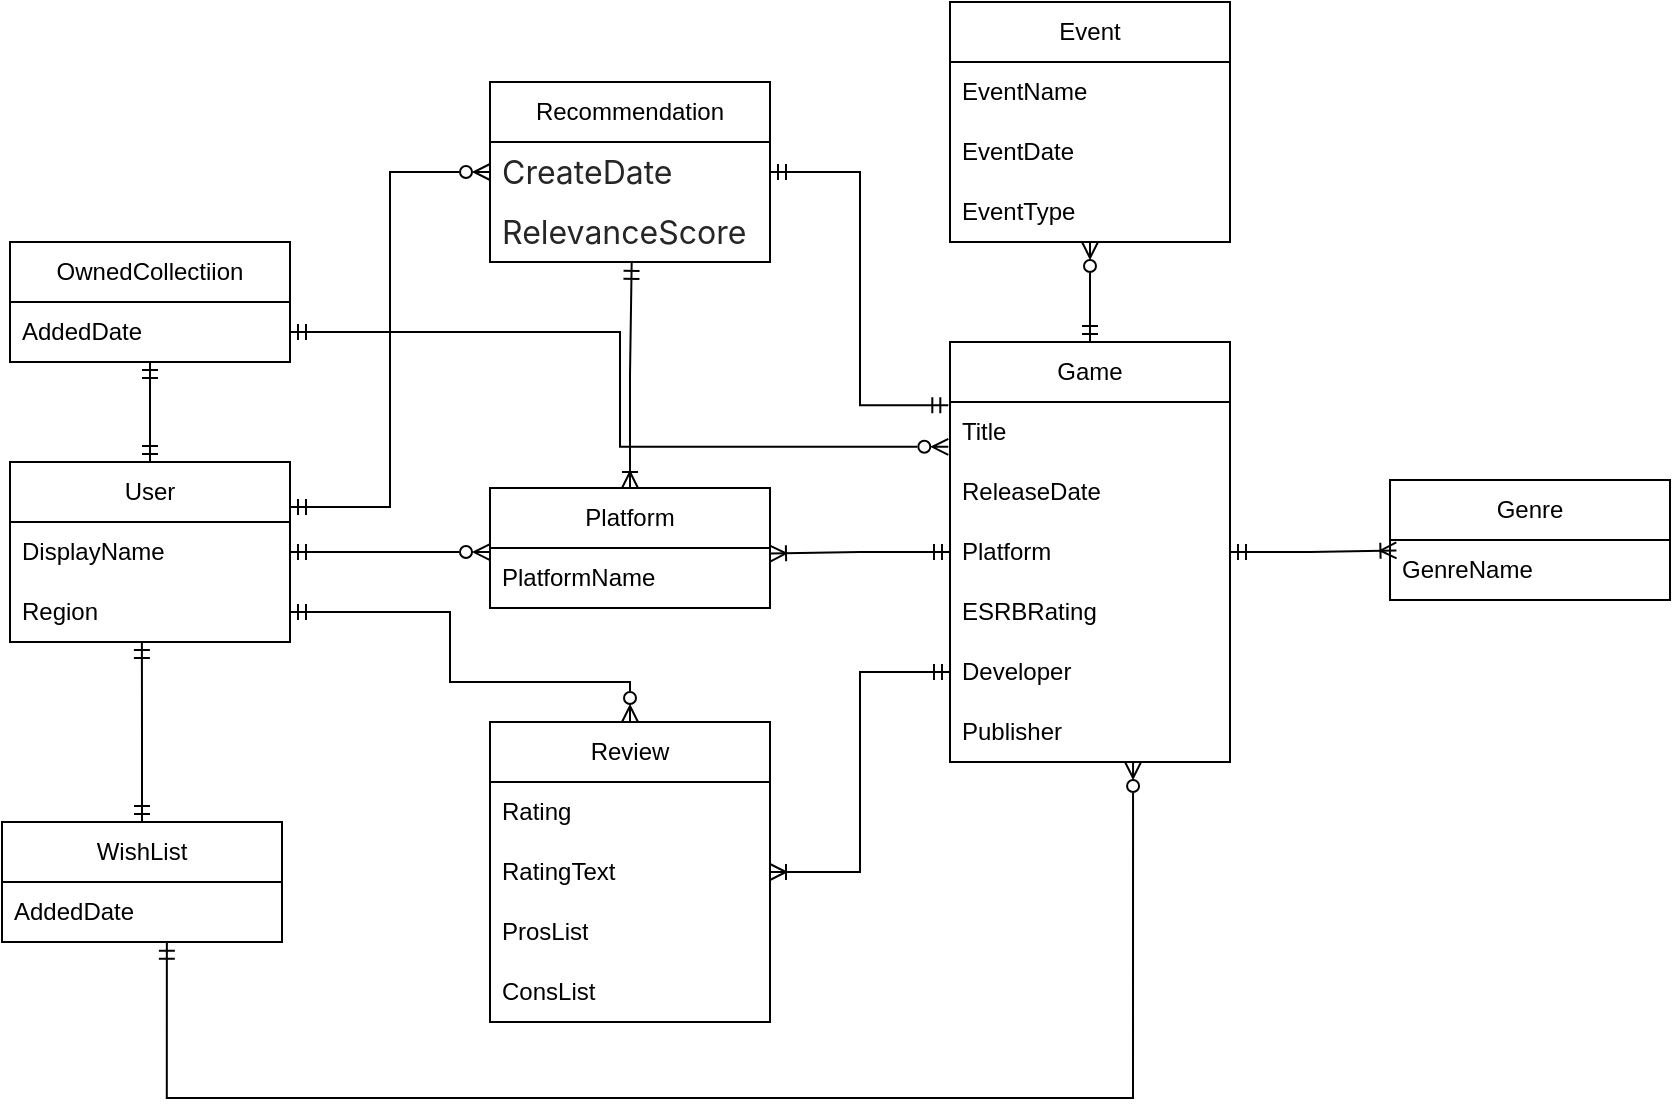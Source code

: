 <mxfile version="28.2.7">
  <diagram name="Page-1" id="efa7a0a1-bf9b-a30e-e6df-94a7791c09e9">
    <mxGraphModel dx="1868" dy="535" grid="1" gridSize="10" guides="1" tooltips="1" connect="1" arrows="1" fold="1" page="1" pageScale="1" pageWidth="826" pageHeight="1169" background="none" math="0" shadow="0">
      <root>
        <mxCell id="0" />
        <mxCell id="1" parent="0" />
        <mxCell id="kS5_kXOk1ufbsAE5dsYj-185" style="edgeStyle=orthogonalEdgeStyle;rounded=0;orthogonalLoop=1;jettySize=auto;html=1;exitX=0.5;exitY=0;exitDx=0;exitDy=0;entryX=0.5;entryY=1;entryDx=0;entryDy=0;startArrow=ERmandOne;startFill=0;endArrow=ERzeroToMany;endFill=0;" edge="1" parent="1" source="kS5_kXOk1ufbsAE5dsYj-119" target="kS5_kXOk1ufbsAE5dsYj-159">
          <mxGeometry relative="1" as="geometry" />
        </mxCell>
        <mxCell id="kS5_kXOk1ufbsAE5dsYj-119" value="Game" style="swimlane;fontStyle=0;childLayout=stackLayout;horizontal=1;startSize=30;horizontalStack=0;resizeParent=1;resizeParentMax=0;resizeLast=0;collapsible=1;marginBottom=0;whiteSpace=wrap;html=1;" vertex="1" parent="1">
          <mxGeometry x="460" y="220" width="140" height="210" as="geometry" />
        </mxCell>
        <mxCell id="kS5_kXOk1ufbsAE5dsYj-120" value="Title" style="text;strokeColor=none;fillColor=none;align=left;verticalAlign=middle;spacingLeft=4;spacingRight=4;overflow=hidden;points=[[0,0.5],[1,0.5]];portConstraint=eastwest;rotatable=0;whiteSpace=wrap;html=1;" vertex="1" parent="kS5_kXOk1ufbsAE5dsYj-119">
          <mxGeometry y="30" width="140" height="30" as="geometry" />
        </mxCell>
        <mxCell id="kS5_kXOk1ufbsAE5dsYj-121" value="ReleaseDate" style="text;strokeColor=none;fillColor=none;align=left;verticalAlign=middle;spacingLeft=4;spacingRight=4;overflow=hidden;points=[[0,0.5],[1,0.5]];portConstraint=eastwest;rotatable=0;whiteSpace=wrap;html=1;" vertex="1" parent="kS5_kXOk1ufbsAE5dsYj-119">
          <mxGeometry y="60" width="140" height="30" as="geometry" />
        </mxCell>
        <mxCell id="kS5_kXOk1ufbsAE5dsYj-163" value="Platform" style="text;strokeColor=none;fillColor=none;align=left;verticalAlign=middle;spacingLeft=4;spacingRight=4;overflow=hidden;points=[[0,0.5],[1,0.5]];portConstraint=eastwest;rotatable=0;whiteSpace=wrap;html=1;" vertex="1" parent="kS5_kXOk1ufbsAE5dsYj-119">
          <mxGeometry y="90" width="140" height="30" as="geometry" />
        </mxCell>
        <mxCell id="kS5_kXOk1ufbsAE5dsYj-122" value="ESRBRating" style="text;strokeColor=none;fillColor=none;align=left;verticalAlign=middle;spacingLeft=4;spacingRight=4;overflow=hidden;points=[[0,0.5],[1,0.5]];portConstraint=eastwest;rotatable=0;whiteSpace=wrap;html=1;" vertex="1" parent="kS5_kXOk1ufbsAE5dsYj-119">
          <mxGeometry y="120" width="140" height="30" as="geometry" />
        </mxCell>
        <mxCell id="kS5_kXOk1ufbsAE5dsYj-135" value="Developer" style="text;strokeColor=none;fillColor=none;align=left;verticalAlign=middle;spacingLeft=4;spacingRight=4;overflow=hidden;points=[[0,0.5],[1,0.5]];portConstraint=eastwest;rotatable=0;whiteSpace=wrap;html=1;" vertex="1" parent="kS5_kXOk1ufbsAE5dsYj-119">
          <mxGeometry y="150" width="140" height="30" as="geometry" />
        </mxCell>
        <mxCell id="kS5_kXOk1ufbsAE5dsYj-136" value="Publisher" style="text;strokeColor=none;fillColor=none;align=left;verticalAlign=middle;spacingLeft=4;spacingRight=4;overflow=hidden;points=[[0,0.5],[1,0.5]];portConstraint=eastwest;rotatable=0;whiteSpace=wrap;html=1;" vertex="1" parent="kS5_kXOk1ufbsAE5dsYj-119">
          <mxGeometry y="180" width="140" height="30" as="geometry" />
        </mxCell>
        <mxCell id="kS5_kXOk1ufbsAE5dsYj-129" value="Genre" style="swimlane;fontStyle=0;childLayout=stackLayout;horizontal=1;startSize=30;horizontalStack=0;resizeParent=1;resizeParentMax=0;resizeLast=0;collapsible=1;marginBottom=0;whiteSpace=wrap;html=1;" vertex="1" parent="1">
          <mxGeometry x="680" y="289" width="140" height="60" as="geometry" />
        </mxCell>
        <mxCell id="kS5_kXOk1ufbsAE5dsYj-130" value="GenreName" style="text;strokeColor=none;fillColor=none;align=left;verticalAlign=middle;spacingLeft=4;spacingRight=4;overflow=hidden;points=[[0,0.5],[1,0.5]];portConstraint=eastwest;rotatable=0;whiteSpace=wrap;html=1;" vertex="1" parent="kS5_kXOk1ufbsAE5dsYj-129">
          <mxGeometry y="30" width="140" height="30" as="geometry" />
        </mxCell>
        <mxCell id="kS5_kXOk1ufbsAE5dsYj-137" value="Platform" style="swimlane;fontStyle=0;childLayout=stackLayout;horizontal=1;startSize=30;horizontalStack=0;resizeParent=1;resizeParentMax=0;resizeLast=0;collapsible=1;marginBottom=0;whiteSpace=wrap;html=1;" vertex="1" parent="1">
          <mxGeometry x="230" y="293" width="140" height="60" as="geometry" />
        </mxCell>
        <mxCell id="kS5_kXOk1ufbsAE5dsYj-138" value="PlatformName" style="text;strokeColor=none;fillColor=none;align=left;verticalAlign=middle;spacingLeft=4;spacingRight=4;overflow=hidden;points=[[0,0.5],[1,0.5]];portConstraint=eastwest;rotatable=0;whiteSpace=wrap;html=1;" vertex="1" parent="kS5_kXOk1ufbsAE5dsYj-137">
          <mxGeometry y="30" width="140" height="30" as="geometry" />
        </mxCell>
        <mxCell id="kS5_kXOk1ufbsAE5dsYj-186" style="edgeStyle=orthogonalEdgeStyle;rounded=0;orthogonalLoop=1;jettySize=auto;html=1;exitX=1;exitY=0.25;exitDx=0;exitDy=0;entryX=0;entryY=0.5;entryDx=0;entryDy=0;startArrow=ERmandOne;startFill=0;endArrow=ERzeroToMany;endFill=0;" edge="1" parent="1" source="kS5_kXOk1ufbsAE5dsYj-141" target="kS5_kXOk1ufbsAE5dsYj-165">
          <mxGeometry relative="1" as="geometry" />
        </mxCell>
        <mxCell id="kS5_kXOk1ufbsAE5dsYj-141" value="User" style="swimlane;fontStyle=0;childLayout=stackLayout;horizontal=1;startSize=30;horizontalStack=0;resizeParent=1;resizeParentMax=0;resizeLast=0;collapsible=1;marginBottom=0;whiteSpace=wrap;html=1;" vertex="1" parent="1">
          <mxGeometry x="-10" y="280" width="140" height="90" as="geometry" />
        </mxCell>
        <mxCell id="kS5_kXOk1ufbsAE5dsYj-142" value="DisplayName" style="text;strokeColor=none;fillColor=none;align=left;verticalAlign=middle;spacingLeft=4;spacingRight=4;overflow=hidden;points=[[0,0.5],[1,0.5]];portConstraint=eastwest;rotatable=0;whiteSpace=wrap;html=1;" vertex="1" parent="kS5_kXOk1ufbsAE5dsYj-141">
          <mxGeometry y="30" width="140" height="30" as="geometry" />
        </mxCell>
        <mxCell id="kS5_kXOk1ufbsAE5dsYj-143" value="Region" style="text;strokeColor=none;fillColor=none;align=left;verticalAlign=middle;spacingLeft=4;spacingRight=4;overflow=hidden;points=[[0,0.5],[1,0.5]];portConstraint=eastwest;rotatable=0;whiteSpace=wrap;html=1;" vertex="1" parent="kS5_kXOk1ufbsAE5dsYj-141">
          <mxGeometry y="60" width="140" height="30" as="geometry" />
        </mxCell>
        <mxCell id="kS5_kXOk1ufbsAE5dsYj-145" value="Review" style="swimlane;fontStyle=0;childLayout=stackLayout;horizontal=1;startSize=30;horizontalStack=0;resizeParent=1;resizeParentMax=0;resizeLast=0;collapsible=1;marginBottom=0;whiteSpace=wrap;html=1;" vertex="1" parent="1">
          <mxGeometry x="230" y="410" width="140" height="150" as="geometry" />
        </mxCell>
        <mxCell id="kS5_kXOk1ufbsAE5dsYj-146" value="Rating" style="text;strokeColor=none;fillColor=none;align=left;verticalAlign=middle;spacingLeft=4;spacingRight=4;overflow=hidden;points=[[0,0.5],[1,0.5]];portConstraint=eastwest;rotatable=0;whiteSpace=wrap;html=1;" vertex="1" parent="kS5_kXOk1ufbsAE5dsYj-145">
          <mxGeometry y="30" width="140" height="30" as="geometry" />
        </mxCell>
        <mxCell id="kS5_kXOk1ufbsAE5dsYj-147" value="RatingText" style="text;strokeColor=none;fillColor=none;align=left;verticalAlign=middle;spacingLeft=4;spacingRight=4;overflow=hidden;points=[[0,0.5],[1,0.5]];portConstraint=eastwest;rotatable=0;whiteSpace=wrap;html=1;" vertex="1" parent="kS5_kXOk1ufbsAE5dsYj-145">
          <mxGeometry y="60" width="140" height="30" as="geometry" />
        </mxCell>
        <mxCell id="kS5_kXOk1ufbsAE5dsYj-148" value="ProsList" style="text;strokeColor=none;fillColor=none;align=left;verticalAlign=middle;spacingLeft=4;spacingRight=4;overflow=hidden;points=[[0,0.5],[1,0.5]];portConstraint=eastwest;rotatable=0;whiteSpace=wrap;html=1;" vertex="1" parent="kS5_kXOk1ufbsAE5dsYj-145">
          <mxGeometry y="90" width="140" height="30" as="geometry" />
        </mxCell>
        <mxCell id="kS5_kXOk1ufbsAE5dsYj-149" value="ConsList" style="text;strokeColor=none;fillColor=none;align=left;verticalAlign=middle;spacingLeft=4;spacingRight=4;overflow=hidden;points=[[0,0.5],[1,0.5]];portConstraint=eastwest;rotatable=0;whiteSpace=wrap;html=1;" vertex="1" parent="kS5_kXOk1ufbsAE5dsYj-145">
          <mxGeometry y="120" width="140" height="30" as="geometry" />
        </mxCell>
        <mxCell id="kS5_kXOk1ufbsAE5dsYj-150" value="WishList" style="swimlane;fontStyle=0;childLayout=stackLayout;horizontal=1;startSize=30;horizontalStack=0;resizeParent=1;resizeParentMax=0;resizeLast=0;collapsible=1;marginBottom=0;whiteSpace=wrap;html=1;" vertex="1" parent="1">
          <mxGeometry x="-14" y="460" width="140" height="60" as="geometry" />
        </mxCell>
        <mxCell id="kS5_kXOk1ufbsAE5dsYj-151" value="AddedDate" style="text;strokeColor=none;fillColor=none;align=left;verticalAlign=middle;spacingLeft=4;spacingRight=4;overflow=hidden;points=[[0,0.5],[1,0.5]];portConstraint=eastwest;rotatable=0;whiteSpace=wrap;html=1;" vertex="1" parent="kS5_kXOk1ufbsAE5dsYj-150">
          <mxGeometry y="30" width="140" height="30" as="geometry" />
        </mxCell>
        <mxCell id="kS5_kXOk1ufbsAE5dsYj-155" value="OwnedCollectiion" style="swimlane;fontStyle=0;childLayout=stackLayout;horizontal=1;startSize=30;horizontalStack=0;resizeParent=1;resizeParentMax=0;resizeLast=0;collapsible=1;marginBottom=0;whiteSpace=wrap;html=1;" vertex="1" parent="1">
          <mxGeometry x="-10" y="170" width="140" height="60" as="geometry" />
        </mxCell>
        <mxCell id="kS5_kXOk1ufbsAE5dsYj-156" value="AddedDate" style="text;strokeColor=none;fillColor=none;align=left;verticalAlign=middle;spacingLeft=4;spacingRight=4;overflow=hidden;points=[[0,0.5],[1,0.5]];portConstraint=eastwest;rotatable=0;whiteSpace=wrap;html=1;" vertex="1" parent="kS5_kXOk1ufbsAE5dsYj-155">
          <mxGeometry y="30" width="140" height="30" as="geometry" />
        </mxCell>
        <mxCell id="kS5_kXOk1ufbsAE5dsYj-159" value="Event" style="swimlane;fontStyle=0;childLayout=stackLayout;horizontal=1;startSize=30;horizontalStack=0;resizeParent=1;resizeParentMax=0;resizeLast=0;collapsible=1;marginBottom=0;whiteSpace=wrap;html=1;" vertex="1" parent="1">
          <mxGeometry x="460" y="50" width="140" height="120" as="geometry" />
        </mxCell>
        <mxCell id="kS5_kXOk1ufbsAE5dsYj-160" value="EventName" style="text;strokeColor=none;fillColor=none;align=left;verticalAlign=middle;spacingLeft=4;spacingRight=4;overflow=hidden;points=[[0,0.5],[1,0.5]];portConstraint=eastwest;rotatable=0;whiteSpace=wrap;html=1;" vertex="1" parent="kS5_kXOk1ufbsAE5dsYj-159">
          <mxGeometry y="30" width="140" height="30" as="geometry" />
        </mxCell>
        <mxCell id="kS5_kXOk1ufbsAE5dsYj-161" value="EventDate" style="text;strokeColor=none;fillColor=none;align=left;verticalAlign=middle;spacingLeft=4;spacingRight=4;overflow=hidden;points=[[0,0.5],[1,0.5]];portConstraint=eastwest;rotatable=0;whiteSpace=wrap;html=1;" vertex="1" parent="kS5_kXOk1ufbsAE5dsYj-159">
          <mxGeometry y="60" width="140" height="30" as="geometry" />
        </mxCell>
        <mxCell id="kS5_kXOk1ufbsAE5dsYj-162" value="EventType" style="text;strokeColor=none;fillColor=none;align=left;verticalAlign=middle;spacingLeft=4;spacingRight=4;overflow=hidden;points=[[0,0.5],[1,0.5]];portConstraint=eastwest;rotatable=0;whiteSpace=wrap;html=1;" vertex="1" parent="kS5_kXOk1ufbsAE5dsYj-159">
          <mxGeometry y="90" width="140" height="30" as="geometry" />
        </mxCell>
        <mxCell id="kS5_kXOk1ufbsAE5dsYj-164" value="Recommendation" style="swimlane;fontStyle=0;childLayout=stackLayout;horizontal=1;startSize=30;horizontalStack=0;resizeParent=1;resizeParentMax=0;resizeLast=0;collapsible=1;marginBottom=0;whiteSpace=wrap;html=1;" vertex="1" parent="1">
          <mxGeometry x="230" y="90" width="140" height="90" as="geometry" />
        </mxCell>
        <mxCell id="kS5_kXOk1ufbsAE5dsYj-165" value="&lt;span style=&quot;color: rgba(0, 0, 0, 0.85); font-family: Inter, -apple-system, BlinkMacSystemFont, &amp;quot;Segoe UI&amp;quot;, &amp;quot;PingFang SC&amp;quot;, &amp;quot;Hiragino Sans GB&amp;quot;, &amp;quot;Microsoft YaHei&amp;quot;, &amp;quot;Helvetica Neue&amp;quot;, Helvetica, Arial, sans-serif; font-size: 16px; background-color: rgb(255, 255, 255);&quot;&gt;CreateDate&lt;/span&gt;" style="text;strokeColor=none;fillColor=none;align=left;verticalAlign=middle;spacingLeft=4;spacingRight=4;overflow=hidden;points=[[0,0.5],[1,0.5]];portConstraint=eastwest;rotatable=0;whiteSpace=wrap;html=1;" vertex="1" parent="kS5_kXOk1ufbsAE5dsYj-164">
          <mxGeometry y="30" width="140" height="30" as="geometry" />
        </mxCell>
        <mxCell id="kS5_kXOk1ufbsAE5dsYj-166" value="&lt;span style=&quot;color: rgba(0, 0, 0, 0.85); font-family: Inter, -apple-system, BlinkMacSystemFont, &amp;quot;Segoe UI&amp;quot;, &amp;quot;PingFang SC&amp;quot;, &amp;quot;Hiragino Sans GB&amp;quot;, &amp;quot;Microsoft YaHei&amp;quot;, &amp;quot;Helvetica Neue&amp;quot;, Helvetica, Arial, sans-serif; font-size: 16px; background-color: rgb(255, 255, 255);&quot;&gt;RelevanceScore&amp;nbsp;&lt;/span&gt;" style="text;strokeColor=none;fillColor=none;align=left;verticalAlign=middle;spacingLeft=4;spacingRight=4;overflow=hidden;points=[[0,0.5],[1,0.5]];portConstraint=eastwest;rotatable=0;whiteSpace=wrap;html=1;" vertex="1" parent="kS5_kXOk1ufbsAE5dsYj-164">
          <mxGeometry y="60" width="140" height="30" as="geometry" />
        </mxCell>
        <mxCell id="kS5_kXOk1ufbsAE5dsYj-171" style="edgeStyle=orthogonalEdgeStyle;rounded=0;orthogonalLoop=1;jettySize=auto;html=1;exitX=0;exitY=0.5;exitDx=0;exitDy=0;startArrow=ERmandOne;startFill=0;endArrow=ERoneToMany;endFill=0;entryX=1;entryY=0.093;entryDx=0;entryDy=0;entryPerimeter=0;" edge="1" parent="1" source="kS5_kXOk1ufbsAE5dsYj-163" target="kS5_kXOk1ufbsAE5dsYj-138">
          <mxGeometry relative="1" as="geometry">
            <mxPoint x="360" y="420" as="targetPoint" />
          </mxGeometry>
        </mxCell>
        <mxCell id="kS5_kXOk1ufbsAE5dsYj-172" style="edgeStyle=orthogonalEdgeStyle;rounded=0;orthogonalLoop=1;jettySize=auto;html=1;exitX=1;exitY=0.5;exitDx=0;exitDy=0;entryX=0;entryY=0.067;entryDx=0;entryDy=0;entryPerimeter=0;startArrow=ERmandOne;startFill=0;endArrow=ERzeroToMany;endFill=0;" edge="1" parent="1" source="kS5_kXOk1ufbsAE5dsYj-142" target="kS5_kXOk1ufbsAE5dsYj-138">
          <mxGeometry relative="1" as="geometry" />
        </mxCell>
        <mxCell id="kS5_kXOk1ufbsAE5dsYj-173" style="edgeStyle=orthogonalEdgeStyle;rounded=0;orthogonalLoop=1;jettySize=auto;html=1;exitX=0.5;exitY=0;exitDx=0;exitDy=0;entryX=0.506;entryY=1.013;entryDx=0;entryDy=0;entryPerimeter=0;startArrow=ERoneToMany;startFill=0;endArrow=ERmandOne;endFill=0;" edge="1" parent="1" source="kS5_kXOk1ufbsAE5dsYj-137" target="kS5_kXOk1ufbsAE5dsYj-166">
          <mxGeometry relative="1" as="geometry" />
        </mxCell>
        <mxCell id="kS5_kXOk1ufbsAE5dsYj-174" style="edgeStyle=orthogonalEdgeStyle;rounded=0;orthogonalLoop=1;jettySize=auto;html=1;exitX=1;exitY=0.5;exitDx=0;exitDy=0;entryX=0.023;entryY=0.173;entryDx=0;entryDy=0;entryPerimeter=0;startArrow=ERmandOne;startFill=0;endArrow=ERoneToMany;endFill=0;" edge="1" parent="1" source="kS5_kXOk1ufbsAE5dsYj-163" target="kS5_kXOk1ufbsAE5dsYj-130">
          <mxGeometry relative="1" as="geometry" />
        </mxCell>
        <mxCell id="kS5_kXOk1ufbsAE5dsYj-175" style="edgeStyle=orthogonalEdgeStyle;rounded=0;orthogonalLoop=1;jettySize=auto;html=1;exitX=0.5;exitY=0;exitDx=0;exitDy=0;entryX=1;entryY=0.5;entryDx=0;entryDy=0;startArrow=ERzeroToMany;startFill=0;endArrow=ERmandOne;endFill=0;" edge="1" parent="1" source="kS5_kXOk1ufbsAE5dsYj-145" target="kS5_kXOk1ufbsAE5dsYj-143">
          <mxGeometry relative="1" as="geometry">
            <Array as="points">
              <mxPoint x="300" y="390" />
              <mxPoint x="210" y="390" />
              <mxPoint x="210" y="355" />
            </Array>
          </mxGeometry>
        </mxCell>
        <mxCell id="kS5_kXOk1ufbsAE5dsYj-176" style="edgeStyle=orthogonalEdgeStyle;rounded=0;orthogonalLoop=1;jettySize=auto;html=1;exitX=1;exitY=0.5;exitDx=0;exitDy=0;entryX=0;entryY=0.5;entryDx=0;entryDy=0;endArrow=ERmandOne;endFill=0;startArrow=ERoneToMany;startFill=0;" edge="1" parent="1" source="kS5_kXOk1ufbsAE5dsYj-147" target="kS5_kXOk1ufbsAE5dsYj-135">
          <mxGeometry relative="1" as="geometry" />
        </mxCell>
        <mxCell id="kS5_kXOk1ufbsAE5dsYj-178" style="edgeStyle=orthogonalEdgeStyle;rounded=0;orthogonalLoop=1;jettySize=auto;html=1;exitX=0.5;exitY=0;exitDx=0;exitDy=0;entryX=0.471;entryY=1;entryDx=0;entryDy=0;entryPerimeter=0;startArrow=ERmandOne;startFill=0;endArrow=ERmandOne;endFill=0;" edge="1" parent="1" source="kS5_kXOk1ufbsAE5dsYj-150" target="kS5_kXOk1ufbsAE5dsYj-143">
          <mxGeometry relative="1" as="geometry" />
        </mxCell>
        <mxCell id="kS5_kXOk1ufbsAE5dsYj-179" style="edgeStyle=orthogonalEdgeStyle;rounded=0;orthogonalLoop=1;jettySize=auto;html=1;exitX=0.489;exitY=1.093;exitDx=0;exitDy=0;entryX=0.554;entryY=1.08;entryDx=0;entryDy=0;entryPerimeter=0;exitPerimeter=0;startArrow=ERmandOne;startFill=0;endArrow=ERzeroToMany;endFill=0;" edge="1" parent="1">
          <mxGeometry relative="1" as="geometry">
            <mxPoint x="68.43" y="520.39" as="sourcePoint" />
            <mxPoint x="551.53" y="430" as="targetPoint" />
            <Array as="points">
              <mxPoint x="68" y="598" />
              <mxPoint x="552" y="598" />
            </Array>
          </mxGeometry>
        </mxCell>
        <mxCell id="kS5_kXOk1ufbsAE5dsYj-180" style="edgeStyle=orthogonalEdgeStyle;rounded=0;orthogonalLoop=1;jettySize=auto;html=1;exitX=0.5;exitY=0;exitDx=0;exitDy=0;startArrow=ERmandOne;startFill=0;endArrow=ERmandOne;endFill=0;" edge="1" parent="1" source="kS5_kXOk1ufbsAE5dsYj-141">
          <mxGeometry relative="1" as="geometry">
            <mxPoint x="60" y="230" as="targetPoint" />
          </mxGeometry>
        </mxCell>
        <mxCell id="kS5_kXOk1ufbsAE5dsYj-184" style="edgeStyle=orthogonalEdgeStyle;rounded=0;orthogonalLoop=1;jettySize=auto;html=1;exitX=1;exitY=0.5;exitDx=0;exitDy=0;entryX=-0.006;entryY=0.747;entryDx=0;entryDy=0;entryPerimeter=0;startArrow=ERmandOne;startFill=0;endArrow=ERzeroToMany;endFill=0;" edge="1" parent="1" source="kS5_kXOk1ufbsAE5dsYj-156" target="kS5_kXOk1ufbsAE5dsYj-120">
          <mxGeometry relative="1" as="geometry" />
        </mxCell>
        <mxCell id="kS5_kXOk1ufbsAE5dsYj-187" style="edgeStyle=orthogonalEdgeStyle;rounded=0;orthogonalLoop=1;jettySize=auto;html=1;exitX=1;exitY=0.5;exitDx=0;exitDy=0;entryX=-0.006;entryY=0.053;entryDx=0;entryDy=0;entryPerimeter=0;startArrow=ERmandOne;startFill=0;endArrow=ERmandOne;endFill=0;" edge="1" parent="1" source="kS5_kXOk1ufbsAE5dsYj-165" target="kS5_kXOk1ufbsAE5dsYj-120">
          <mxGeometry relative="1" as="geometry" />
        </mxCell>
      </root>
    </mxGraphModel>
  </diagram>
</mxfile>

